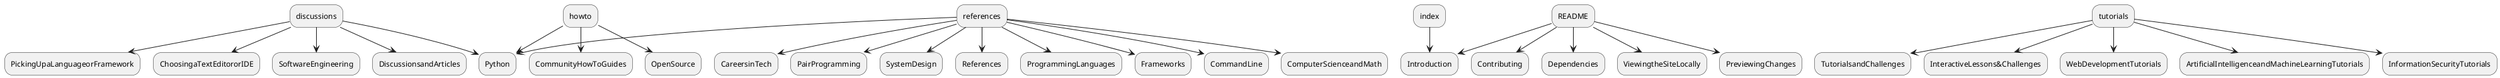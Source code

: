 @startuml
hide empty description
discussions -down-> DiscussionsandArticles
discussions -down-> PickingUpaLanguageorFramework
discussions -down-> ChoosingaTextEditororIDE
discussions -down-> SoftwareEngineering
discussions -down-> Python
howto -down-> CommunityHowToGuides
howto -down-> Python
howto -down-> OpenSource
index -down-> Introduction
README -down-> Introduction
README -down-> Contributing
README -down-> Dependencies
README -down-> ViewingtheSiteLocally
README -down-> PreviewingChanges
references -down-> References
references -down-> ProgrammingLanguages
references -down-> Frameworks
references -down-> CommandLine
references -down-> ComputerScienceandMath
references -down-> CareersinTech
references -down-> Python
references -down-> PairProgramming
references -down-> SystemDesign
tutorials -down-> TutorialsandChallenges
tutorials -down-> InteractiveLessons&Challenges
tutorials -down-> WebDevelopmentTutorials
tutorials -down-> ArtificialIntelligenceandMachineLearningTutorials
tutorials -down-> InformationSecurityTutorials
@enduml